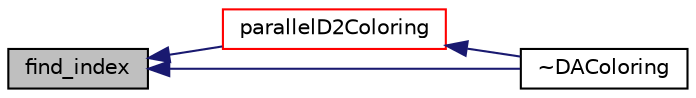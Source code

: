 digraph "find_index"
{
  bgcolor="transparent";
  edge [fontname="Helvetica",fontsize="10",labelfontname="Helvetica",labelfontsize="10"];
  node [fontname="Helvetica",fontsize="10",shape=record];
  rankdir="LR";
  Node22 [label="find_index",height=0.2,width=0.4,color="black", fillcolor="grey75", style="filled", fontcolor="black"];
  Node22 -> Node23 [dir="back",color="midnightblue",fontsize="10",style="solid",fontname="Helvetica"];
  Node23 [label="parallelD2Coloring",height=0.2,width=0.4,color="red",URL="$classFoam_1_1DAColoring.html#aa2042306c5d253b96c1ff8d7c6f01737",tooltip="a parallel distance-2 graph coloring function "];
  Node23 -> Node24 [dir="back",color="midnightblue",fontsize="10",style="solid",fontname="Helvetica"];
  Node24 [label="~DAColoring",height=0.2,width=0.4,color="black",URL="$classFoam_1_1DAColoring.html#ad7666e8d64654db3ce2215d113c6b715",tooltip="Destructor. "];
  Node22 -> Node24 [dir="back",color="midnightblue",fontsize="10",style="solid",fontname="Helvetica"];
}
